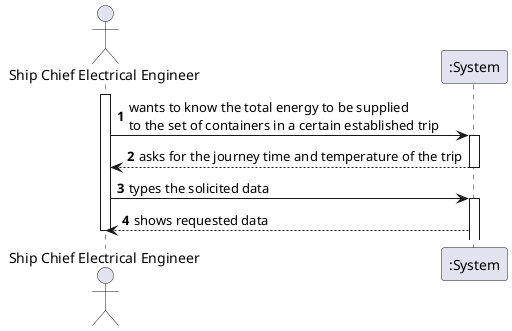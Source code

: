 @startuml
'https://plantuml.com/sequence-diagram

autonumber

actor " Ship Chief Electrical Engineer" as SCEE
participant ":System" as S

activate SCEE
SCEE -> S: wants to know the total energy to be supplied\nto the set of containers in a certain established trip
activate S
S --> SCEE: asks for the journey time and temperature of the trip
deactivate S
SCEE -> S: types the solicited data
activate S
S --> SCEE: shows requested data


deactivate SCEE
@enduml